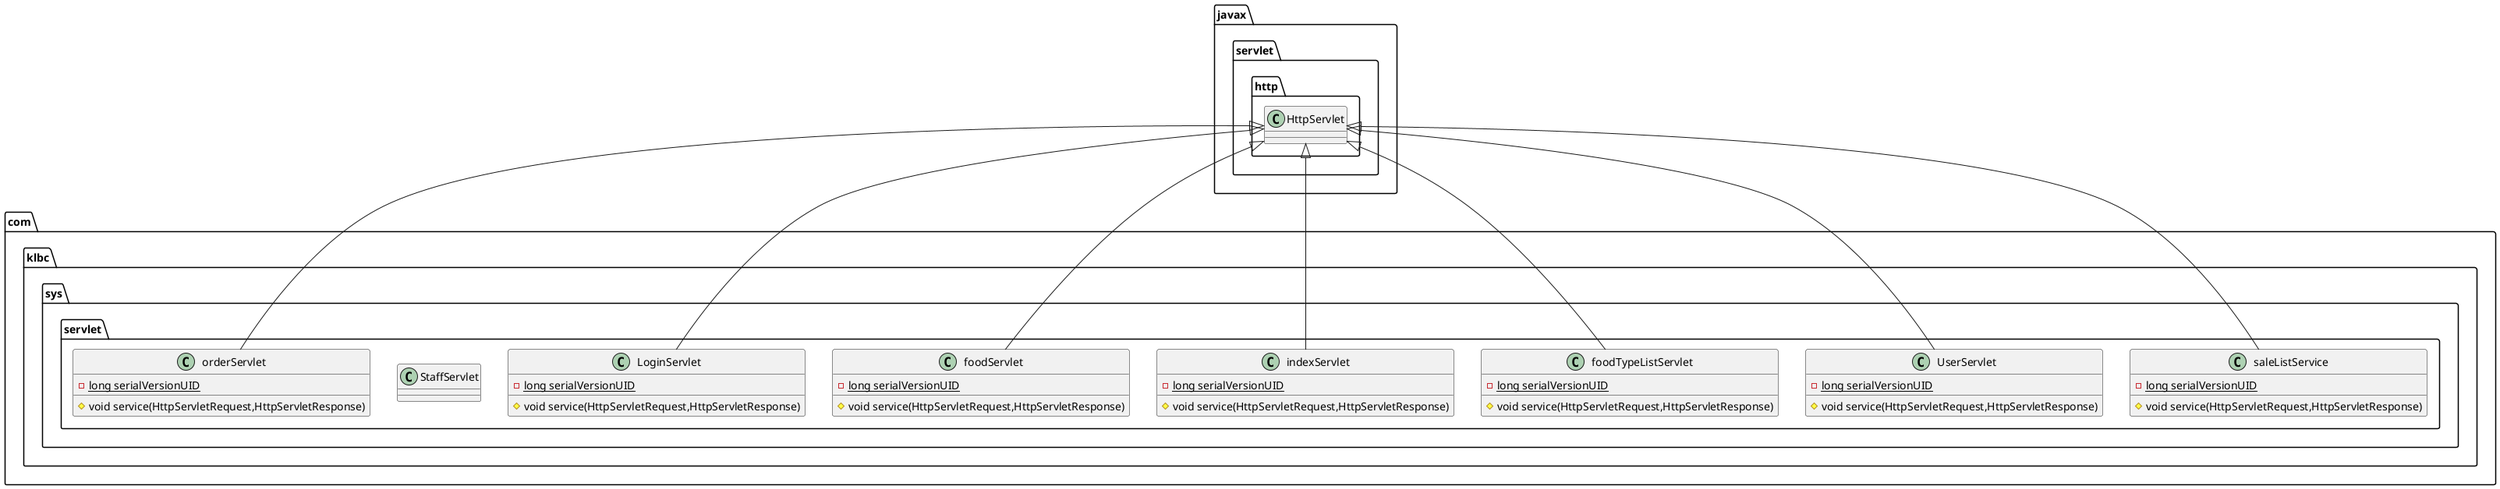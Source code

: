 @startuml
class com.klbc.sys.servlet.saleListService {
- {static} long serialVersionUID
# void service(HttpServletRequest,HttpServletResponse)
}
class com.klbc.sys.servlet.UserServlet {
- {static} long serialVersionUID
# void service(HttpServletRequest,HttpServletResponse)
}
class com.klbc.sys.servlet.foodTypeListServlet {
- {static} long serialVersionUID
# void service(HttpServletRequest,HttpServletResponse)
}
class com.klbc.sys.servlet.indexServlet {
- {static} long serialVersionUID
# void service(HttpServletRequest,HttpServletResponse)
}
class com.klbc.sys.servlet.foodServlet {
- {static} long serialVersionUID
# void service(HttpServletRequest,HttpServletResponse)
}
class com.klbc.sys.servlet.LoginServlet {
- {static} long serialVersionUID
# void service(HttpServletRequest,HttpServletResponse)
}
class com.klbc.sys.servlet.StaffServlet {
}
class com.klbc.sys.servlet.orderServlet {
- {static} long serialVersionUID
# void service(HttpServletRequest,HttpServletResponse)
}


javax.servlet.http.HttpServlet <|-- com.klbc.sys.servlet.saleListService
javax.servlet.http.HttpServlet <|-- com.klbc.sys.servlet.UserServlet
javax.servlet.http.HttpServlet <|-- com.klbc.sys.servlet.foodTypeListServlet
javax.servlet.http.HttpServlet <|-- com.klbc.sys.servlet.indexServlet
javax.servlet.http.HttpServlet <|-- com.klbc.sys.servlet.foodServlet
javax.servlet.http.HttpServlet <|-- com.klbc.sys.servlet.LoginServlet
javax.servlet.http.HttpServlet <|-- com.klbc.sys.servlet.orderServlet
@enduml